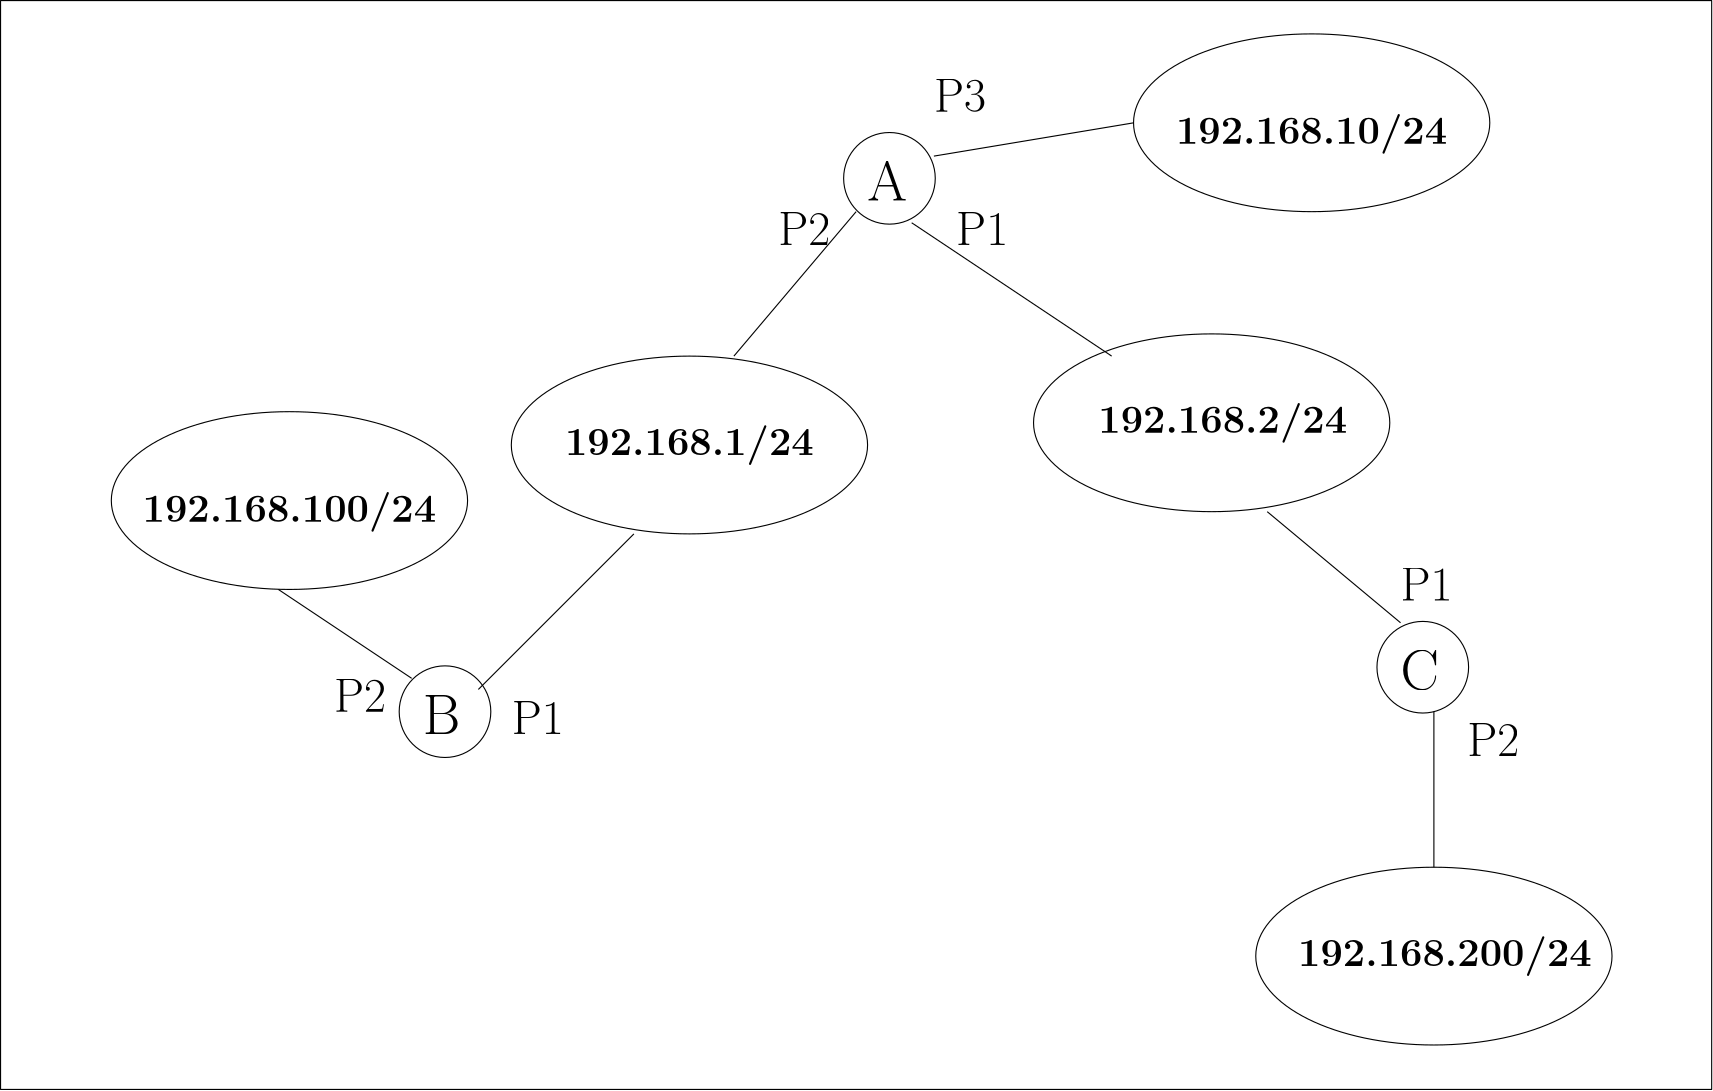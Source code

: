 <?xml version="1.0"?>
<!DOCTYPE ipe SYSTEM "ipe.dtd">
<ipe version="70212" creator="Ipe 7.2.13">
<info created="D:20200410153604" modified="D:20200411020222"/>
<ipestyle name="basic">
<symbol name="arrow/arc(spx)">
<path stroke="sym-stroke" fill="sym-stroke" pen="sym-pen">
0 0 m
-1 0.333 l
-1 -0.333 l
h
</path>
</symbol>
<symbol name="arrow/farc(spx)">
<path stroke="sym-stroke" fill="white" pen="sym-pen">
0 0 m
-1 0.333 l
-1 -0.333 l
h
</path>
</symbol>
<symbol name="arrow/ptarc(spx)">
<path stroke="sym-stroke" fill="sym-stroke" pen="sym-pen">
0 0 m
-1 0.333 l
-0.8 0 l
-1 -0.333 l
h
</path>
</symbol>
<symbol name="arrow/fptarc(spx)">
<path stroke="sym-stroke" fill="white" pen="sym-pen">
0 0 m
-1 0.333 l
-0.8 0 l
-1 -0.333 l
h
</path>
</symbol>
<symbol name="mark/circle(sx)" transformations="translations">
<path fill="sym-stroke">
0.6 0 0 0.6 0 0 e
0.4 0 0 0.4 0 0 e
</path>
</symbol>
<symbol name="mark/disk(sx)" transformations="translations">
<path fill="sym-stroke">
0.6 0 0 0.6 0 0 e
</path>
</symbol>
<symbol name="mark/fdisk(sfx)" transformations="translations">
<group>
<path fill="sym-fill">
0.5 0 0 0.5 0 0 e
</path>
<path fill="sym-stroke" fillrule="eofill">
0.6 0 0 0.6 0 0 e
0.4 0 0 0.4 0 0 e
</path>
</group>
</symbol>
<symbol name="mark/box(sx)" transformations="translations">
<path fill="sym-stroke" fillrule="eofill">
-0.6 -0.6 m
0.6 -0.6 l
0.6 0.6 l
-0.6 0.6 l
h
-0.4 -0.4 m
0.4 -0.4 l
0.4 0.4 l
-0.4 0.4 l
h
</path>
</symbol>
<symbol name="mark/square(sx)" transformations="translations">
<path fill="sym-stroke">
-0.6 -0.6 m
0.6 -0.6 l
0.6 0.6 l
-0.6 0.6 l
h
</path>
</symbol>
<symbol name="mark/fsquare(sfx)" transformations="translations">
<group>
<path fill="sym-fill">
-0.5 -0.5 m
0.5 -0.5 l
0.5 0.5 l
-0.5 0.5 l
h
</path>
<path fill="sym-stroke" fillrule="eofill">
-0.6 -0.6 m
0.6 -0.6 l
0.6 0.6 l
-0.6 0.6 l
h
-0.4 -0.4 m
0.4 -0.4 l
0.4 0.4 l
-0.4 0.4 l
h
</path>
</group>
</symbol>
<symbol name="mark/cross(sx)" transformations="translations">
<group>
<path fill="sym-stroke">
-0.43 -0.57 m
0.57 0.43 l
0.43 0.57 l
-0.57 -0.43 l
h
</path>
<path fill="sym-stroke">
-0.43 0.57 m
0.57 -0.43 l
0.43 -0.57 l
-0.57 0.43 l
h
</path>
</group>
</symbol>
<symbol name="arrow/fnormal(spx)">
<path stroke="sym-stroke" fill="white" pen="sym-pen">
0 0 m
-1 0.333 l
-1 -0.333 l
h
</path>
</symbol>
<symbol name="arrow/pointed(spx)">
<path stroke="sym-stroke" fill="sym-stroke" pen="sym-pen">
0 0 m
-1 0.333 l
-0.8 0 l
-1 -0.333 l
h
</path>
</symbol>
<symbol name="arrow/fpointed(spx)">
<path stroke="sym-stroke" fill="white" pen="sym-pen">
0 0 m
-1 0.333 l
-0.8 0 l
-1 -0.333 l
h
</path>
</symbol>
<symbol name="arrow/linear(spx)">
<path stroke="sym-stroke" pen="sym-pen">
-1 0.333 m
0 0 l
-1 -0.333 l
</path>
</symbol>
<symbol name="arrow/fdouble(spx)">
<path stroke="sym-stroke" fill="white" pen="sym-pen">
0 0 m
-1 0.333 l
-1 -0.333 l
h
-1 0 m
-2 0.333 l
-2 -0.333 l
h
</path>
</symbol>
<symbol name="arrow/double(spx)">
<path stroke="sym-stroke" fill="sym-stroke" pen="sym-pen">
0 0 m
-1 0.333 l
-1 -0.333 l
h
-1 0 m
-2 0.333 l
-2 -0.333 l
h
</path>
</symbol>
<pen name="heavier" value="0.8"/>
<pen name="fat" value="1.2"/>
<pen name="ultrafat" value="2"/>
<symbolsize name="large" value="5"/>
<symbolsize name="small" value="2"/>
<symbolsize name="tiny" value="1.1"/>
<arrowsize name="large" value="10"/>
<arrowsize name="small" value="5"/>
<arrowsize name="tiny" value="3"/>
<color name="red" value="1 0 0"/>
<color name="green" value="0 1 0"/>
<color name="blue" value="0 0 1"/>
<color name="yellow" value="1 1 0"/>
<color name="orange" value="1 0.647 0"/>
<color name="gold" value="1 0.843 0"/>
<color name="purple" value="0.627 0.125 0.941"/>
<color name="gray" value="0.745"/>
<color name="brown" value="0.647 0.165 0.165"/>
<color name="navy" value="0 0 0.502"/>
<color name="pink" value="1 0.753 0.796"/>
<color name="seagreen" value="0.18 0.545 0.341"/>
<color name="turquoise" value="0.251 0.878 0.816"/>
<color name="violet" value="0.933 0.51 0.933"/>
<color name="darkblue" value="0 0 0.545"/>
<color name="darkcyan" value="0 0.545 0.545"/>
<color name="darkgray" value="0.663"/>
<color name="darkgreen" value="0 0.392 0"/>
<color name="darkmagenta" value="0.545 0 0.545"/>
<color name="darkorange" value="1 0.549 0"/>
<color name="darkred" value="0.545 0 0"/>
<color name="lightblue" value="0.678 0.847 0.902"/>
<color name="lightcyan" value="0.878 1 1"/>
<color name="lightgray" value="0.827"/>
<color name="lightgreen" value="0.565 0.933 0.565"/>
<color name="lightyellow" value="1 1 0.878"/>
<dashstyle name="dashed" value="[4] 0"/>
<dashstyle name="dotted" value="[1 3] 0"/>
<dashstyle name="dash dotted" value="[4 2 1 2] 0"/>
<dashstyle name="dash dot dotted" value="[4 2 1 2 1 2] 0"/>
<textsize name="large" value="\large"/>
<textsize name="small" value="\small"/>
<textsize name="tiny" value="\tiny"/>
<textsize name="Large" value="\Large"/>
<textsize name="LARGE" value="\LARGE"/>
<textsize name="huge" value="\huge"/>
<textsize name="Huge" value="\Huge"/>
<textsize name="footnote" value="\footnotesize"/>
<textstyle name="center" begin="\begin{center}" end="\end{center}"/>
<textstyle name="itemize" begin="\begin{itemize}" end="\end{itemize}"/>
<textstyle name="item" begin="\begin{itemize}\item{}" end="\end{itemize}"/>
<gridsize name="4 pts" value="4"/>
<gridsize name="8 pts (~3 mm)" value="8"/>
<gridsize name="16 pts (~6 mm)" value="16"/>
<gridsize name="32 pts (~12 mm)" value="32"/>
<gridsize name="10 pts (~3.5 mm)" value="10"/>
<gridsize name="20 pts (~7 mm)" value="20"/>
<gridsize name="14 pts (~5 mm)" value="14"/>
<gridsize name="28 pts (~10 mm)" value="28"/>
<gridsize name="56 pts (~20 mm)" value="56"/>
<anglesize name="90 deg" value="90"/>
<anglesize name="60 deg" value="60"/>
<anglesize name="45 deg" value="45"/>
<anglesize name="30 deg" value="30"/>
<anglesize name="22.5 deg" value="22.5"/>
<opacity name="10%" value="0.1"/>
<opacity name="30%" value="0.3"/>
<opacity name="50%" value="0.5"/>
<opacity name="75%" value="0.75"/>
<tiling name="falling" angle="-60" step="4" width="1"/>
<tiling name="rising" angle="30" step="4" width="1"/>
</ipestyle>
<page>
<layer name="alpha"/>
<view layers="alpha" active="alpha"/>
<path layer="alpha" stroke="black">
16.4924 0 0 16.4924 304 656 e
</path>
<path matrix="1 0 0 1 192 -176" stroke="black">
16.4924 0 0 16.4924 304 656 e
</path>
<path matrix="1 0 0 1 -160 -192" stroke="black">
16.4924 0 0 16.4924 304 656 e
</path>
<path stroke="black">
500 464 m
500 408 l
</path>
<path stroke="black">
320 664 m
392 676 l
</path>
<path stroke="black">
132 476 m
84 508 l
</path>
<path matrix="1 0 0 1 -24 20" stroke="black">
64.1249 0 0 32 480 656 e
</path>
<path matrix="1 0 0 1 20 -280" stroke="black">
64.1249 0 0 32 480 656 e
</path>
<path matrix="1 0 0 1 -392 -116" stroke="black">
64.1249 0 0 32 480 656 e
</path>
<text matrix="1 0 0 1 -20 -4" transformations="translations" pos="476 676" stroke="black" type="label" width="97.733" height="10.756" depth="3.59" halign="center" valign="center" size="Large">\textbf{192.168.10/24}</text>
<path matrix="1 0 0 1 -60 -88" stroke="black">
64.1249 0 0 32 480 656 e
</path>
<path matrix="1 0 0 1 -248 -96" stroke="black">
64.1249 0 0 32 480 656 e
</path>
<path stroke="black">
292 644 m
248 592 l
</path>
<path stroke="black">
212 528 m
156 472 l
</path>
<path stroke="black">
312 640 m
384 592 l
</path>
<path stroke="black">
440 536 m
488 496 l
</path>
<text matrix="1 0 0 1 -8 -8" transformations="translations" pos="336 640" stroke="black" type="label" width="18.71" height="11.761" depth="0" valign="baseline" size="LARGE">P1</text>
<text matrix="1 0 0 1 -72 -8" transformations="translations" pos="336 640" stroke="black" type="label" width="18.71" height="11.761" depth="0" valign="baseline" size="LARGE">P2</text>
<text matrix="1 0 0 1 -16 40" transformations="translations" pos="336 640" stroke="black" type="label" width="18.71" height="11.761" depth="0" valign="baseline" size="LARGE">P3</text>
<text matrix="1 0 0 1 152 -136" transformations="translations" pos="336 640" stroke="black" type="label" width="18.71" height="11.761" depth="0" valign="baseline" size="LARGE">P1</text>
<text matrix="1 0 0 1 176 -192" transformations="translations" pos="336 640" stroke="black" type="label" width="18.71" height="11.761" depth="0" valign="baseline" size="LARGE">P2</text>
<text matrix="1 0 0 1 -168 -184" transformations="translations" pos="336 640" stroke="black" type="label" width="18.71" height="11.761" depth="0" valign="baseline" size="LARGE">P1</text>
<text matrix="1 0 0 1 -232 -176" transformations="translations" pos="336 640" stroke="black" type="label" width="18.71" height="11.761" depth="0" valign="baseline" size="LARGE">P2</text>
<text matrix="1 0 0 1 -8 -8" transformations="translations" pos="304 656" stroke="black" type="label" width="14.326" height="14.116" depth="0" valign="baseline" size="huge">A</text>
<text matrix="1 0 0 1 -168 -200" transformations="translations" pos="304 656" stroke="black" type="label" width="13.52" height="14.116" depth="0" valign="baseline" size="huge">B</text>
<text matrix="1 0 0 1 184 -184" transformations="translations" pos="304 656" stroke="black" type="label" width="13.794" height="14.116" depth="0" valign="baseline" size="huge">C</text>
<text matrix="1 0 0 1 -52 -108" transformations="translations" pos="476 676" stroke="black" type="label" width="89.664" height="10.756" depth="3.59" halign="center" valign="center" size="Large">\textbf{192.168.2/24}</text>
<text matrix="1 0 0 1 28 -300" transformations="translations" pos="476 676" stroke="black" type="label" width="105.803" height="10.756" depth="3.59" halign="center" valign="center" size="Large">\textbf{192.168.200/24}</text>
<text matrix="1 0 0 1 -244 -116" transformations="translations" pos="476 676" stroke="black" type="label" width="89.664" height="10.756" depth="3.59" halign="center" valign="center" size="Large">\textbf{192.168.1/24}</text>
<text matrix="1 0 0 1 -388 -140" transformations="translations" pos="476 676" stroke="black" type="label" width="105.803" height="10.756" depth="3.59" halign="center" valign="center" size="Large">\textbf{192.168.100/24}</text>
<path stroke="black">
-16 720 m
-16 328 l
600 328 l
600 720 l
h
</path>
</page>
</ipe>
